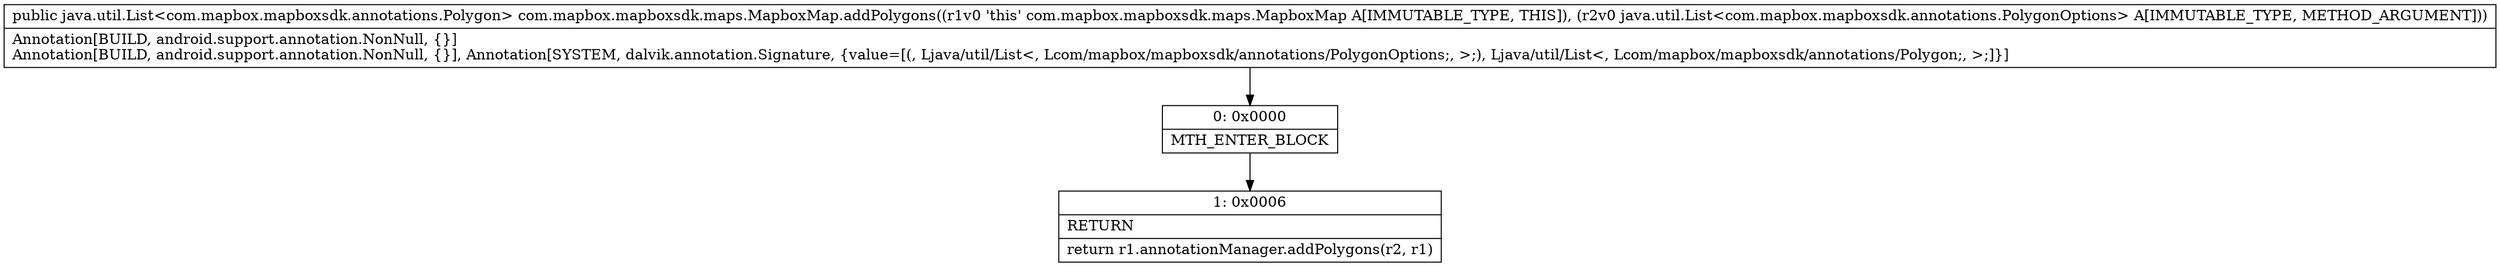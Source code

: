 digraph "CFG forcom.mapbox.mapboxsdk.maps.MapboxMap.addPolygons(Ljava\/util\/List;)Ljava\/util\/List;" {
Node_0 [shape=record,label="{0\:\ 0x0000|MTH_ENTER_BLOCK\l}"];
Node_1 [shape=record,label="{1\:\ 0x0006|RETURN\l|return r1.annotationManager.addPolygons(r2, r1)\l}"];
MethodNode[shape=record,label="{public java.util.List\<com.mapbox.mapboxsdk.annotations.Polygon\> com.mapbox.mapboxsdk.maps.MapboxMap.addPolygons((r1v0 'this' com.mapbox.mapboxsdk.maps.MapboxMap A[IMMUTABLE_TYPE, THIS]), (r2v0 java.util.List\<com.mapbox.mapboxsdk.annotations.PolygonOptions\> A[IMMUTABLE_TYPE, METHOD_ARGUMENT]))  | Annotation[BUILD, android.support.annotation.NonNull, \{\}]\lAnnotation[BUILD, android.support.annotation.NonNull, \{\}], Annotation[SYSTEM, dalvik.annotation.Signature, \{value=[(, Ljava\/util\/List\<, Lcom\/mapbox\/mapboxsdk\/annotations\/PolygonOptions;, \>;), Ljava\/util\/List\<, Lcom\/mapbox\/mapboxsdk\/annotations\/Polygon;, \>;]\}]\l}"];
MethodNode -> Node_0;
Node_0 -> Node_1;
}

